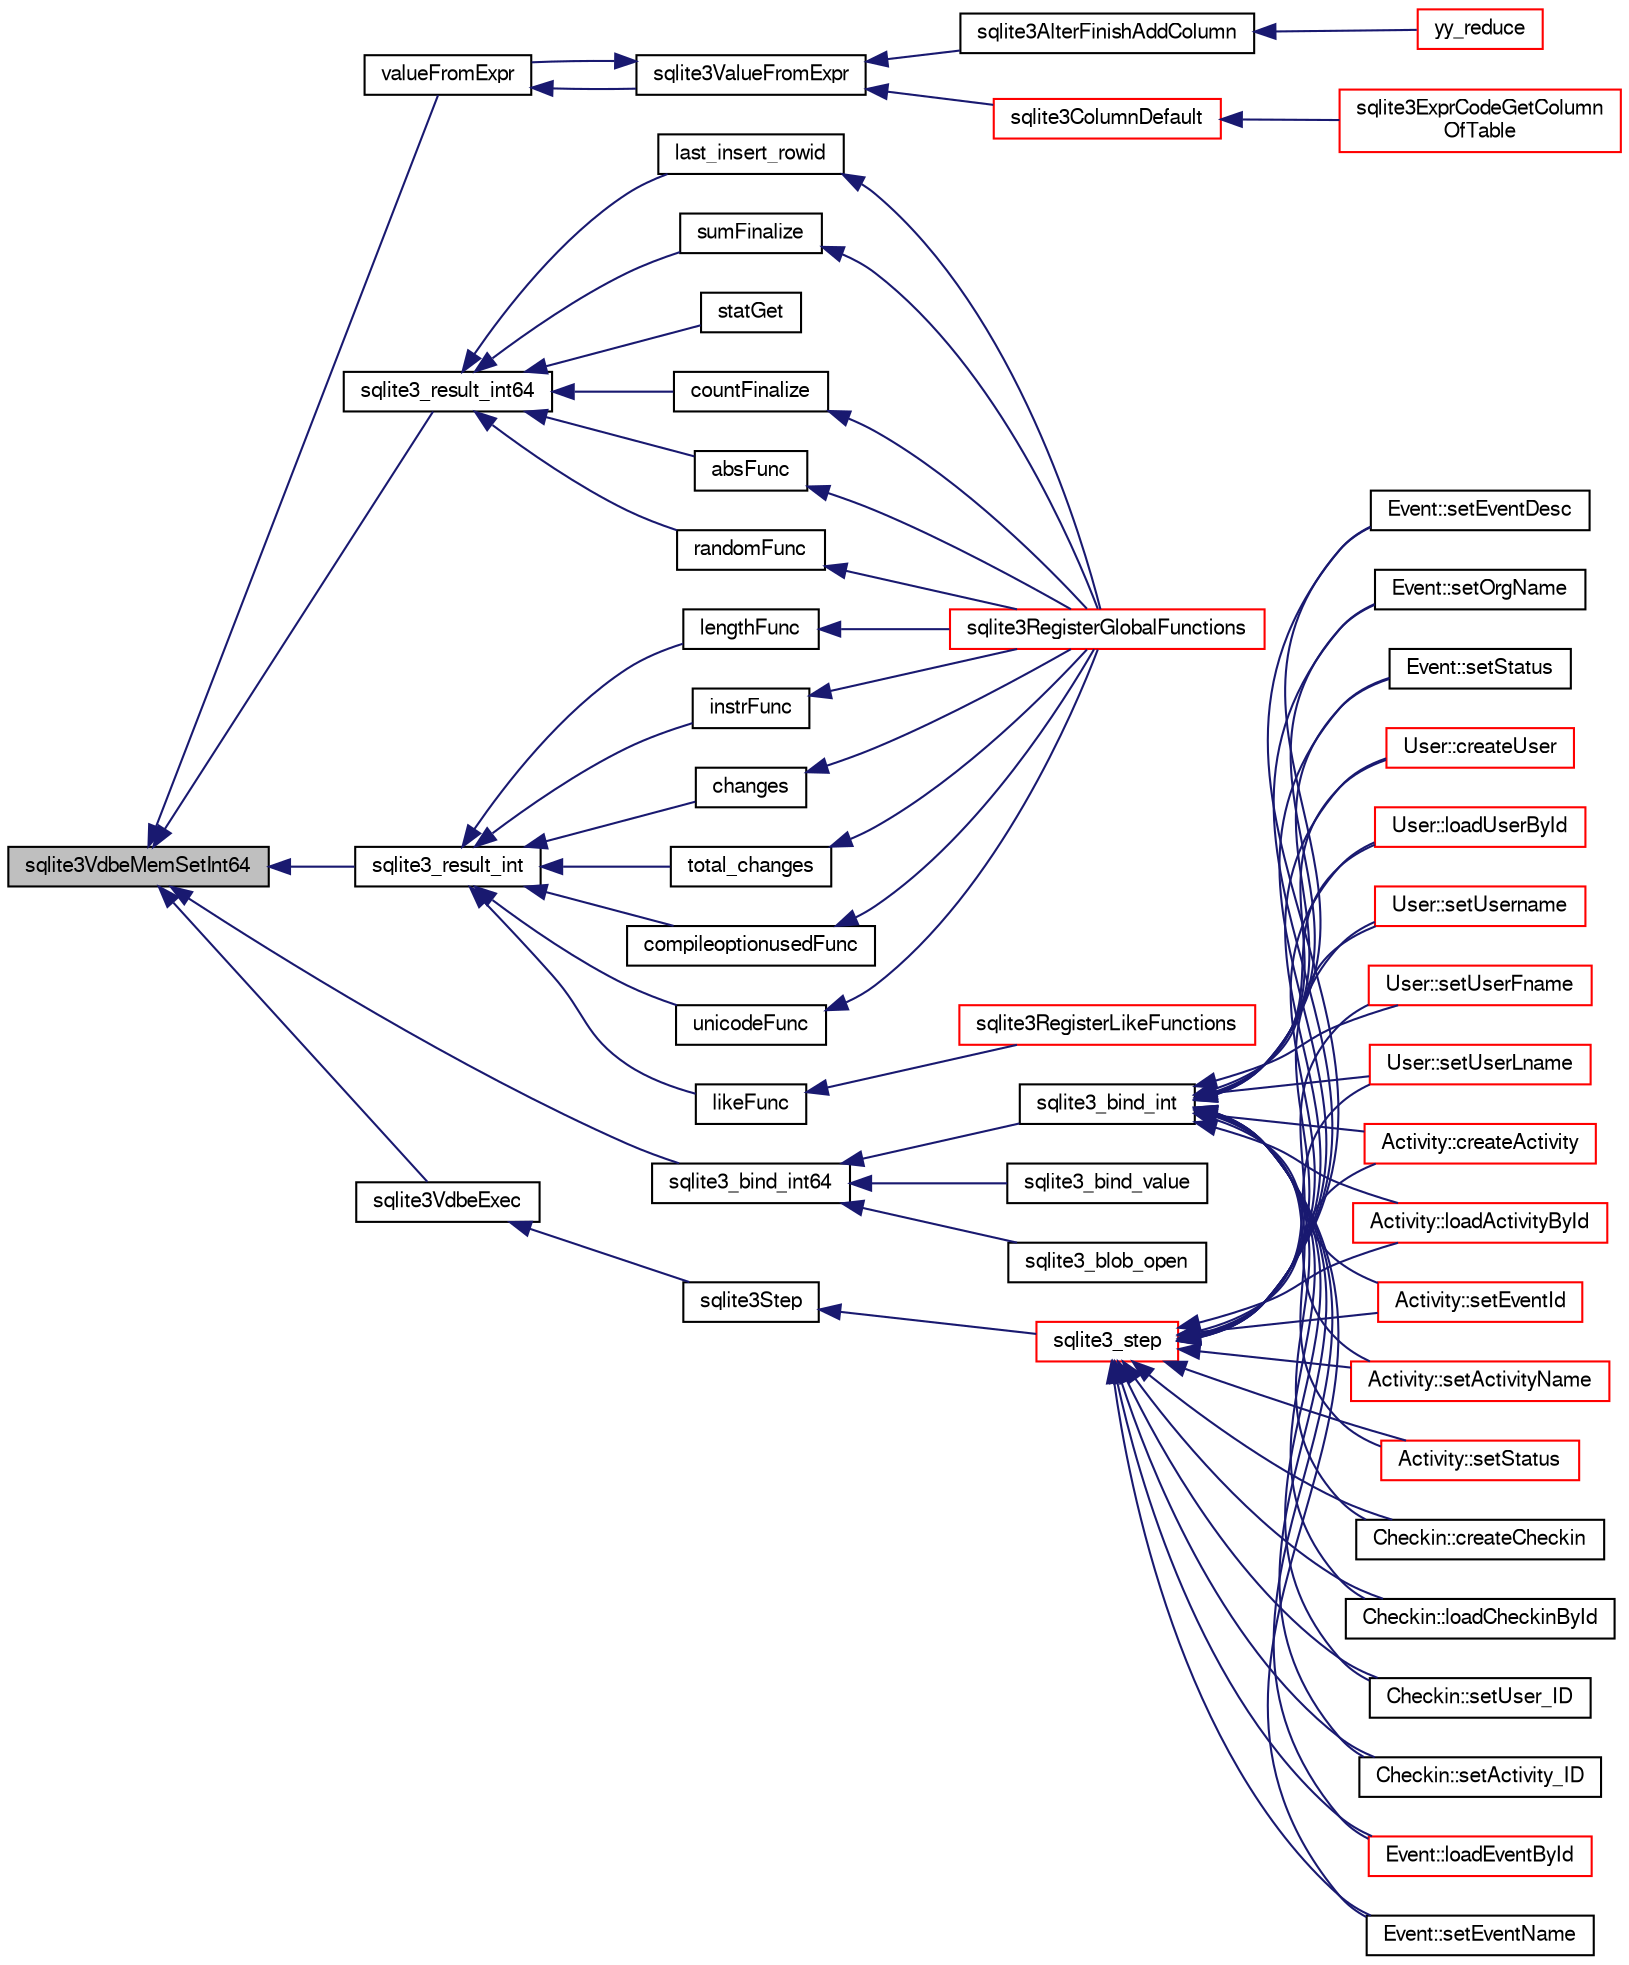 digraph "sqlite3VdbeMemSetInt64"
{
  edge [fontname="FreeSans",fontsize="10",labelfontname="FreeSans",labelfontsize="10"];
  node [fontname="FreeSans",fontsize="10",shape=record];
  rankdir="LR";
  Node776773 [label="sqlite3VdbeMemSetInt64",height=0.2,width=0.4,color="black", fillcolor="grey75", style="filled", fontcolor="black"];
  Node776773 -> Node776774 [dir="back",color="midnightblue",fontsize="10",style="solid",fontname="FreeSans"];
  Node776774 [label="valueFromExpr",height=0.2,width=0.4,color="black", fillcolor="white", style="filled",URL="$sqlite3_8c.html#a08f91b27c0189e8b5bcdea6537466b7c"];
  Node776774 -> Node776775 [dir="back",color="midnightblue",fontsize="10",style="solid",fontname="FreeSans"];
  Node776775 [label="sqlite3ValueFromExpr",height=0.2,width=0.4,color="black", fillcolor="white", style="filled",URL="$sqlite3_8c.html#af103c812684544760641a1cd4d9745df"];
  Node776775 -> Node776774 [dir="back",color="midnightblue",fontsize="10",style="solid",fontname="FreeSans"];
  Node776775 -> Node776776 [dir="back",color="midnightblue",fontsize="10",style="solid",fontname="FreeSans"];
  Node776776 [label="sqlite3AlterFinishAddColumn",height=0.2,width=0.4,color="black", fillcolor="white", style="filled",URL="$sqlite3_8c.html#a392e1e5be904b01216faae16a77c2c31"];
  Node776776 -> Node776777 [dir="back",color="midnightblue",fontsize="10",style="solid",fontname="FreeSans"];
  Node776777 [label="yy_reduce",height=0.2,width=0.4,color="red", fillcolor="white", style="filled",URL="$sqlite3_8c.html#a7c419a9b25711c666a9a2449ef377f14"];
  Node776775 -> Node776779 [dir="back",color="midnightblue",fontsize="10",style="solid",fontname="FreeSans"];
  Node776779 [label="sqlite3ColumnDefault",height=0.2,width=0.4,color="red", fillcolor="white", style="filled",URL="$sqlite3_8c.html#a59f47949957801afdf53735549eacc7d"];
  Node776779 -> Node776780 [dir="back",color="midnightblue",fontsize="10",style="solid",fontname="FreeSans"];
  Node776780 [label="sqlite3ExprCodeGetColumn\lOfTable",height=0.2,width=0.4,color="red", fillcolor="white", style="filled",URL="$sqlite3_8c.html#aef676ae689397d0e050eb0a360c32315"];
  Node776773 -> Node776854 [dir="back",color="midnightblue",fontsize="10",style="solid",fontname="FreeSans"];
  Node776854 [label="sqlite3_result_int",height=0.2,width=0.4,color="black", fillcolor="white", style="filled",URL="$sqlite3_8h.html#a1e02f9d7125c65996cec3d6b305c5386"];
  Node776854 -> Node776855 [dir="back",color="midnightblue",fontsize="10",style="solid",fontname="FreeSans"];
  Node776855 [label="lengthFunc",height=0.2,width=0.4,color="black", fillcolor="white", style="filled",URL="$sqlite3_8c.html#affdabf006c37c26a1c3e325badb83546"];
  Node776855 -> Node776856 [dir="back",color="midnightblue",fontsize="10",style="solid",fontname="FreeSans"];
  Node776856 [label="sqlite3RegisterGlobalFunctions",height=0.2,width=0.4,color="red", fillcolor="white", style="filled",URL="$sqlite3_8c.html#a9f75bd111010f29e1b8d74344473c4ec"];
  Node776854 -> Node777396 [dir="back",color="midnightblue",fontsize="10",style="solid",fontname="FreeSans"];
  Node777396 [label="instrFunc",height=0.2,width=0.4,color="black", fillcolor="white", style="filled",URL="$sqlite3_8c.html#a8f86ca540b92ac28aaefaa126170cf8c"];
  Node777396 -> Node776856 [dir="back",color="midnightblue",fontsize="10",style="solid",fontname="FreeSans"];
  Node776854 -> Node777652 [dir="back",color="midnightblue",fontsize="10",style="solid",fontname="FreeSans"];
  Node777652 [label="changes",height=0.2,width=0.4,color="black", fillcolor="white", style="filled",URL="$sqlite3_8c.html#a098b9c6a88d2ab91cdcbd5ee0b4bfe7f"];
  Node777652 -> Node776856 [dir="back",color="midnightblue",fontsize="10",style="solid",fontname="FreeSans"];
  Node776854 -> Node777653 [dir="back",color="midnightblue",fontsize="10",style="solid",fontname="FreeSans"];
  Node777653 [label="total_changes",height=0.2,width=0.4,color="black", fillcolor="white", style="filled",URL="$sqlite3_8c.html#afad48d3e90d72263d3e8707f56d1ccc9"];
  Node777653 -> Node776856 [dir="back",color="midnightblue",fontsize="10",style="solid",fontname="FreeSans"];
  Node776854 -> Node777400 [dir="back",color="midnightblue",fontsize="10",style="solid",fontname="FreeSans"];
  Node777400 [label="likeFunc",height=0.2,width=0.4,color="black", fillcolor="white", style="filled",URL="$sqlite3_8c.html#a066cc91be49c444497acfa7f2e7dfbd3"];
  Node777400 -> Node777295 [dir="back",color="midnightblue",fontsize="10",style="solid",fontname="FreeSans"];
  Node777295 [label="sqlite3RegisterLikeFunctions",height=0.2,width=0.4,color="red", fillcolor="white", style="filled",URL="$sqlite3_8c.html#a8d807e0e5709528765edfc75696dbdb5"];
  Node776854 -> Node777508 [dir="back",color="midnightblue",fontsize="10",style="solid",fontname="FreeSans"];
  Node777508 [label="compileoptionusedFunc",height=0.2,width=0.4,color="black", fillcolor="white", style="filled",URL="$sqlite3_8c.html#ab8caa7140383f5e738f29c859232145f"];
  Node777508 -> Node776856 [dir="back",color="midnightblue",fontsize="10",style="solid",fontname="FreeSans"];
  Node776854 -> Node777509 [dir="back",color="midnightblue",fontsize="10",style="solid",fontname="FreeSans"];
  Node777509 [label="unicodeFunc",height=0.2,width=0.4,color="black", fillcolor="white", style="filled",URL="$sqlite3_8c.html#a1d3d012cbe2276d8d713be80884db355"];
  Node777509 -> Node776856 [dir="back",color="midnightblue",fontsize="10",style="solid",fontname="FreeSans"];
  Node776773 -> Node777654 [dir="back",color="midnightblue",fontsize="10",style="solid",fontname="FreeSans"];
  Node777654 [label="sqlite3_result_int64",height=0.2,width=0.4,color="black", fillcolor="white", style="filled",URL="$sqlite3_8h.html#a9cb3b68d2411f2c50419b05613b426e1"];
  Node777654 -> Node777503 [dir="back",color="midnightblue",fontsize="10",style="solid",fontname="FreeSans"];
  Node777503 [label="statGet",height=0.2,width=0.4,color="black", fillcolor="white", style="filled",URL="$sqlite3_8c.html#a6357fb6fa381df401d3be4ef3a93ec6e"];
  Node777654 -> Node777578 [dir="back",color="midnightblue",fontsize="10",style="solid",fontname="FreeSans"];
  Node777578 [label="absFunc",height=0.2,width=0.4,color="black", fillcolor="white", style="filled",URL="$sqlite3_8c.html#af271994a34f441432d50d7095e0ed23d"];
  Node777578 -> Node776856 [dir="back",color="midnightblue",fontsize="10",style="solid",fontname="FreeSans"];
  Node777654 -> Node777186 [dir="back",color="midnightblue",fontsize="10",style="solid",fontname="FreeSans"];
  Node777186 [label="randomFunc",height=0.2,width=0.4,color="black", fillcolor="white", style="filled",URL="$sqlite3_8c.html#a77905d2b2e1b154cf082f061cfa057dd"];
  Node777186 -> Node776856 [dir="back",color="midnightblue",fontsize="10",style="solid",fontname="FreeSans"];
  Node777654 -> Node777655 [dir="back",color="midnightblue",fontsize="10",style="solid",fontname="FreeSans"];
  Node777655 [label="last_insert_rowid",height=0.2,width=0.4,color="black", fillcolor="white", style="filled",URL="$sqlite3_8c.html#a58bdb5411ca39965cee456c209725009"];
  Node777655 -> Node776856 [dir="back",color="midnightblue",fontsize="10",style="solid",fontname="FreeSans"];
  Node777654 -> Node777579 [dir="back",color="midnightblue",fontsize="10",style="solid",fontname="FreeSans"];
  Node777579 [label="sumFinalize",height=0.2,width=0.4,color="black", fillcolor="white", style="filled",URL="$sqlite3_8c.html#a09f66b45d4b3b0e332744766a4f944fb"];
  Node777579 -> Node776856 [dir="back",color="midnightblue",fontsize="10",style="solid",fontname="FreeSans"];
  Node777654 -> Node777592 [dir="back",color="midnightblue",fontsize="10",style="solid",fontname="FreeSans"];
  Node777592 [label="countFinalize",height=0.2,width=0.4,color="black", fillcolor="white", style="filled",URL="$sqlite3_8c.html#a53dd71b6f9f839773f941d229f2bf0c0"];
  Node777592 -> Node776856 [dir="back",color="midnightblue",fontsize="10",style="solid",fontname="FreeSans"];
  Node776773 -> Node777488 [dir="back",color="midnightblue",fontsize="10",style="solid",fontname="FreeSans"];
  Node777488 [label="sqlite3_bind_int64",height=0.2,width=0.4,color="black", fillcolor="white", style="filled",URL="$sqlite3_8h.html#af77e2729923f2621852202e1c23788c6"];
  Node777488 -> Node777489 [dir="back",color="midnightblue",fontsize="10",style="solid",fontname="FreeSans"];
  Node777489 [label="sqlite3_bind_int",height=0.2,width=0.4,color="black", fillcolor="white", style="filled",URL="$sqlite3_8h.html#aa6d5cc21ec0004b2e0bdce3395590aad"];
  Node777489 -> Node776876 [dir="back",color="midnightblue",fontsize="10",style="solid",fontname="FreeSans"];
  Node776876 [label="Activity::createActivity",height=0.2,width=0.4,color="red", fillcolor="white", style="filled",URL="$classActivity.html#a813cc5e52c14ab49b39014c134e3425b"];
  Node777489 -> Node776879 [dir="back",color="midnightblue",fontsize="10",style="solid",fontname="FreeSans"];
  Node776879 [label="Activity::loadActivityById",height=0.2,width=0.4,color="red", fillcolor="white", style="filled",URL="$classActivity.html#abe4ffb4f08a47212ebf9013259d9e7fd"];
  Node777489 -> Node776881 [dir="back",color="midnightblue",fontsize="10",style="solid",fontname="FreeSans"];
  Node776881 [label="Activity::setEventId",height=0.2,width=0.4,color="red", fillcolor="white", style="filled",URL="$classActivity.html#adb1d0fd0d08f473e068f0a4086bfa9ca"];
  Node777489 -> Node776882 [dir="back",color="midnightblue",fontsize="10",style="solid",fontname="FreeSans"];
  Node776882 [label="Activity::setActivityName",height=0.2,width=0.4,color="red", fillcolor="white", style="filled",URL="$classActivity.html#a62dc3737b33915a36086f9dd26d16a81"];
  Node777489 -> Node776883 [dir="back",color="midnightblue",fontsize="10",style="solid",fontname="FreeSans"];
  Node776883 [label="Activity::setStatus",height=0.2,width=0.4,color="red", fillcolor="white", style="filled",URL="$classActivity.html#af618135a7738f4d2a7ee147a8ef912ea"];
  Node777489 -> Node776884 [dir="back",color="midnightblue",fontsize="10",style="solid",fontname="FreeSans"];
  Node776884 [label="Checkin::createCheckin",height=0.2,width=0.4,color="black", fillcolor="white", style="filled",URL="$classCheckin.html#a4e40acdf7fff0e607f6de4f24f3a163c"];
  Node777489 -> Node776885 [dir="back",color="midnightblue",fontsize="10",style="solid",fontname="FreeSans"];
  Node776885 [label="Checkin::loadCheckinById",height=0.2,width=0.4,color="black", fillcolor="white", style="filled",URL="$classCheckin.html#a3461f70ea6c68475225f2a07f78a21e0"];
  Node777489 -> Node776886 [dir="back",color="midnightblue",fontsize="10",style="solid",fontname="FreeSans"];
  Node776886 [label="Checkin::setUser_ID",height=0.2,width=0.4,color="black", fillcolor="white", style="filled",URL="$classCheckin.html#a76ab640f4f912876dbebf183db5359c6"];
  Node777489 -> Node776887 [dir="back",color="midnightblue",fontsize="10",style="solid",fontname="FreeSans"];
  Node776887 [label="Checkin::setActivity_ID",height=0.2,width=0.4,color="black", fillcolor="white", style="filled",URL="$classCheckin.html#ab2ff3ec2604ec73a42af25874a00b232"];
  Node777489 -> Node776889 [dir="back",color="midnightblue",fontsize="10",style="solid",fontname="FreeSans"];
  Node776889 [label="Event::loadEventById",height=0.2,width=0.4,color="red", fillcolor="white", style="filled",URL="$classEvent.html#afa66cea33f722dbeecb69cc98fdea055"];
  Node777489 -> Node776890 [dir="back",color="midnightblue",fontsize="10",style="solid",fontname="FreeSans"];
  Node776890 [label="Event::setEventName",height=0.2,width=0.4,color="black", fillcolor="white", style="filled",URL="$classEvent.html#a10596b6ca077df05184e30d62b08729d"];
  Node777489 -> Node776891 [dir="back",color="midnightblue",fontsize="10",style="solid",fontname="FreeSans"];
  Node776891 [label="Event::setEventDesc",height=0.2,width=0.4,color="black", fillcolor="white", style="filled",URL="$classEvent.html#ae36b8377dcae792f1c5c4726024c981b"];
  Node777489 -> Node776892 [dir="back",color="midnightblue",fontsize="10",style="solid",fontname="FreeSans"];
  Node776892 [label="Event::setOrgName",height=0.2,width=0.4,color="black", fillcolor="white", style="filled",URL="$classEvent.html#a19aac0f776bd764563a54977656cf680"];
  Node777489 -> Node776893 [dir="back",color="midnightblue",fontsize="10",style="solid",fontname="FreeSans"];
  Node776893 [label="Event::setStatus",height=0.2,width=0.4,color="black", fillcolor="white", style="filled",URL="$classEvent.html#ab0a6b9285af0f4172eb841e2b80f8972"];
  Node777489 -> Node776986 [dir="back",color="midnightblue",fontsize="10",style="solid",fontname="FreeSans"];
  Node776986 [label="User::createUser",height=0.2,width=0.4,color="red", fillcolor="white", style="filled",URL="$classUser.html#a22ed673939e8cc0a136130b809bba513"];
  Node777489 -> Node776987 [dir="back",color="midnightblue",fontsize="10",style="solid",fontname="FreeSans"];
  Node776987 [label="User::loadUserById",height=0.2,width=0.4,color="red", fillcolor="white", style="filled",URL="$classUser.html#a863377665b7fb83c5547dcf9727f5092"];
  Node777489 -> Node776988 [dir="back",color="midnightblue",fontsize="10",style="solid",fontname="FreeSans"];
  Node776988 [label="User::setUsername",height=0.2,width=0.4,color="red", fillcolor="white", style="filled",URL="$classUser.html#aa0497022a136cb78de785b0a39ae60b1"];
  Node777489 -> Node776989 [dir="back",color="midnightblue",fontsize="10",style="solid",fontname="FreeSans"];
  Node776989 [label="User::setUserFname",height=0.2,width=0.4,color="red", fillcolor="white", style="filled",URL="$classUser.html#a72657eb55cd0ca437b4841a43f19912f"];
  Node777489 -> Node776990 [dir="back",color="midnightblue",fontsize="10",style="solid",fontname="FreeSans"];
  Node776990 [label="User::setUserLname",height=0.2,width=0.4,color="red", fillcolor="white", style="filled",URL="$classUser.html#aa25973387e5afe1aa6f60dd6545e33b5"];
  Node777488 -> Node777482 [dir="back",color="midnightblue",fontsize="10",style="solid",fontname="FreeSans"];
  Node777482 [label="sqlite3_bind_value",height=0.2,width=0.4,color="black", fillcolor="white", style="filled",URL="$sqlite3_8h.html#a962df8800a9e412161fee0add5f7267e"];
  Node777488 -> Node776895 [dir="back",color="midnightblue",fontsize="10",style="solid",fontname="FreeSans"];
  Node776895 [label="sqlite3_blob_open",height=0.2,width=0.4,color="black", fillcolor="white", style="filled",URL="$sqlite3_8h.html#adb8ad839a5bdd62a43785132bc7dd518"];
  Node776773 -> Node776873 [dir="back",color="midnightblue",fontsize="10",style="solid",fontname="FreeSans"];
  Node776873 [label="sqlite3VdbeExec",height=0.2,width=0.4,color="black", fillcolor="white", style="filled",URL="$sqlite3_8c.html#a8ce40a614bdc56719c4d642b1e4dfb21"];
  Node776873 -> Node776874 [dir="back",color="midnightblue",fontsize="10",style="solid",fontname="FreeSans"];
  Node776874 [label="sqlite3Step",height=0.2,width=0.4,color="black", fillcolor="white", style="filled",URL="$sqlite3_8c.html#a3f2872e873e2758a4beedad1d5113554"];
  Node776874 -> Node776875 [dir="back",color="midnightblue",fontsize="10",style="solid",fontname="FreeSans"];
  Node776875 [label="sqlite3_step",height=0.2,width=0.4,color="red", fillcolor="white", style="filled",URL="$sqlite3_8h.html#ac1e491ce36b7471eb28387f7d3c74334"];
  Node776875 -> Node776876 [dir="back",color="midnightblue",fontsize="10",style="solid",fontname="FreeSans"];
  Node776875 -> Node776879 [dir="back",color="midnightblue",fontsize="10",style="solid",fontname="FreeSans"];
  Node776875 -> Node776881 [dir="back",color="midnightblue",fontsize="10",style="solid",fontname="FreeSans"];
  Node776875 -> Node776882 [dir="back",color="midnightblue",fontsize="10",style="solid",fontname="FreeSans"];
  Node776875 -> Node776883 [dir="back",color="midnightblue",fontsize="10",style="solid",fontname="FreeSans"];
  Node776875 -> Node776884 [dir="back",color="midnightblue",fontsize="10",style="solid",fontname="FreeSans"];
  Node776875 -> Node776885 [dir="back",color="midnightblue",fontsize="10",style="solid",fontname="FreeSans"];
  Node776875 -> Node776886 [dir="back",color="midnightblue",fontsize="10",style="solid",fontname="FreeSans"];
  Node776875 -> Node776887 [dir="back",color="midnightblue",fontsize="10",style="solid",fontname="FreeSans"];
  Node776875 -> Node776889 [dir="back",color="midnightblue",fontsize="10",style="solid",fontname="FreeSans"];
  Node776875 -> Node776890 [dir="back",color="midnightblue",fontsize="10",style="solid",fontname="FreeSans"];
  Node776875 -> Node776891 [dir="back",color="midnightblue",fontsize="10",style="solid",fontname="FreeSans"];
  Node776875 -> Node776892 [dir="back",color="midnightblue",fontsize="10",style="solid",fontname="FreeSans"];
  Node776875 -> Node776893 [dir="back",color="midnightblue",fontsize="10",style="solid",fontname="FreeSans"];
  Node776875 -> Node776986 [dir="back",color="midnightblue",fontsize="10",style="solid",fontname="FreeSans"];
  Node776875 -> Node776987 [dir="back",color="midnightblue",fontsize="10",style="solid",fontname="FreeSans"];
  Node776875 -> Node776988 [dir="back",color="midnightblue",fontsize="10",style="solid",fontname="FreeSans"];
  Node776875 -> Node776989 [dir="back",color="midnightblue",fontsize="10",style="solid",fontname="FreeSans"];
  Node776875 -> Node776990 [dir="back",color="midnightblue",fontsize="10",style="solid",fontname="FreeSans"];
}
